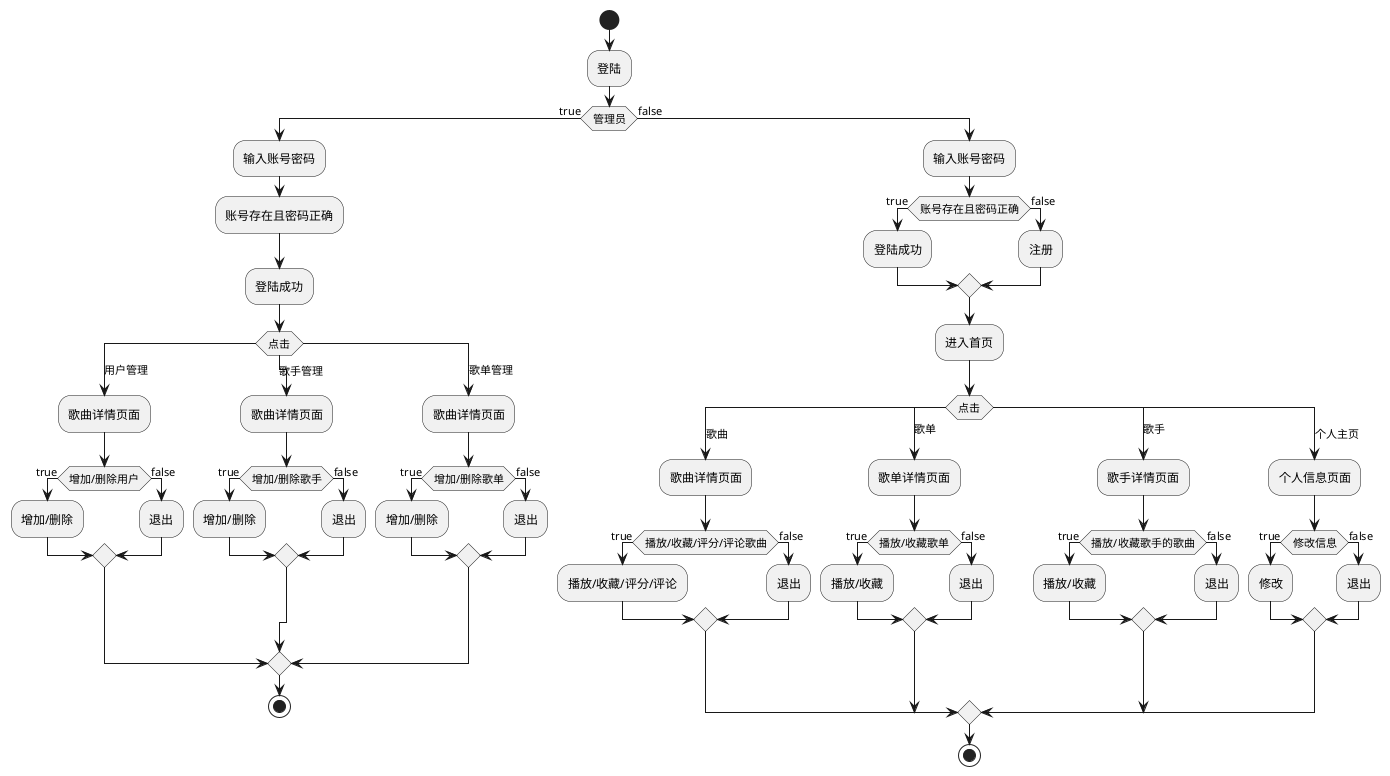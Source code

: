 @startuml
'https://plantuml.com/activity-diagram-beta

start
:登陆;
if (管理员) then (true)
    :输入账号密码;
    :账号存在且密码正确;
    :登陆成功;
switch (点击)
    case(用户管理)
        :歌曲详情页面;
        if (增加/删除用户) then (true)
          :增加/删除;
        else (false)
            :退出;
        endif
    case(歌手管理)
            :歌曲详情页面;
            if (增加/删除歌手) then (true)
              :增加/删除;
            else (false)
                :退出;
            endif
    case(歌单管理)
            :歌曲详情页面;
            if (增加/删除歌单) then (true)
              :增加/删除;
            else (false)
                :退出;
            endif

    endswitch
stop

else (false)
:输入账号密码;
if (账号存在且密码正确) then (true)
  :登陆成功;
else (false)
    :注册;
endif
:进入首页;
switch (点击)
    case(歌曲)
        :歌曲详情页面;
        if (播放/收藏/评分/评论歌曲) then (true)
          :播放/收藏/评分/评论;
        else (false)
            :退出;
        endif
    case(歌单)
        :歌单详情页面;
        if (播放/收藏歌单) then (true)
          :播放/收藏;
        else (false)
            :退出;
        endif
    case(歌手)
        :歌手详情页面;
        if (播放/收藏歌手的歌曲) then (true)
          :播放/收藏;
        else (false)
            :退出;
        endif
    case(个人主页)
        :个人信息页面;
        if (修改信息) then (true)
          :修改;
        else (false)
            :退出;
        endif
    endswitch


stop

'if (continue processing?) then (no)
'  stop
'endif
'
'if (isPost?) then (yes)
'  :Page.onPost();
'else (no)
'  :Page.onGet();
'endif
':Page.onRender();
'endif
'
'
'if (do redirect?) then (yes)
'  :redirect process;
'else
'  if (do forward?) then (yes)
'    :Forward request;
'  else (no)
'    :Render page template;
'  endif
'endif
'
'stop
@enduml